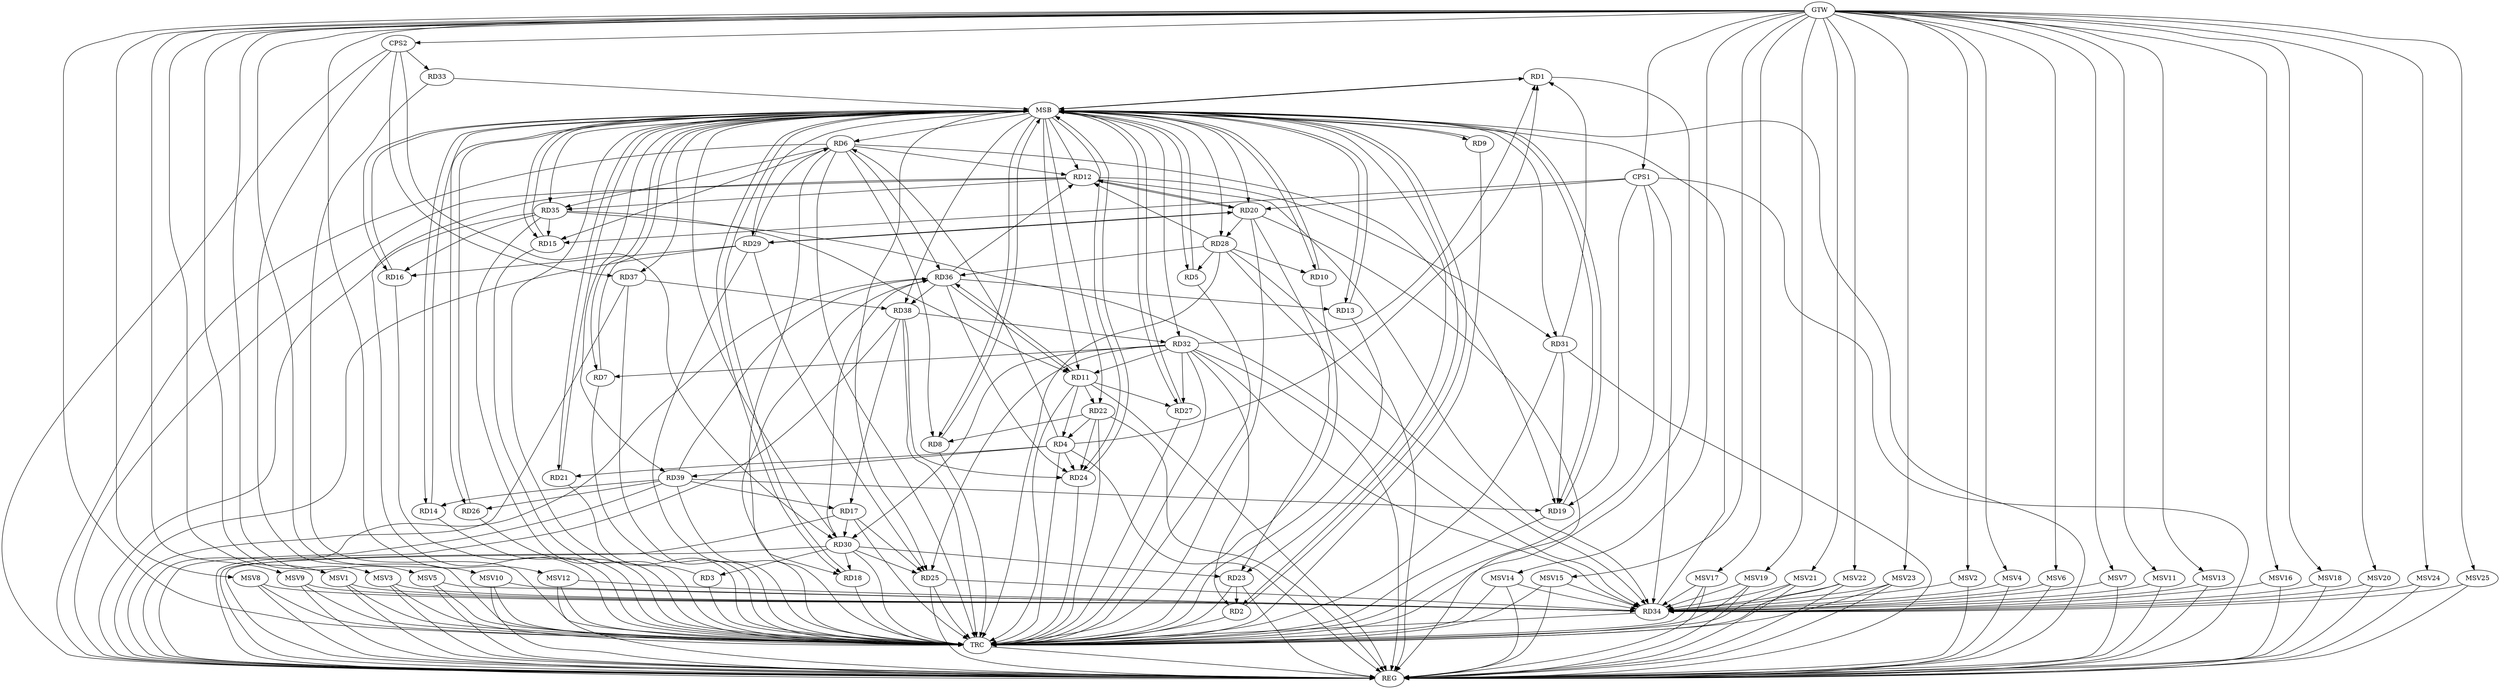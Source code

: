 strict digraph G {
  RD1 [ label="RD1" ];
  RD2 [ label="RD2" ];
  RD3 [ label="RD3" ];
  RD4 [ label="RD4" ];
  RD5 [ label="RD5" ];
  RD6 [ label="RD6" ];
  RD7 [ label="RD7" ];
  RD8 [ label="RD8" ];
  RD9 [ label="RD9" ];
  RD10 [ label="RD10" ];
  RD11 [ label="RD11" ];
  RD12 [ label="RD12" ];
  RD13 [ label="RD13" ];
  RD14 [ label="RD14" ];
  RD15 [ label="RD15" ];
  RD16 [ label="RD16" ];
  RD17 [ label="RD17" ];
  RD18 [ label="RD18" ];
  RD19 [ label="RD19" ];
  RD20 [ label="RD20" ];
  RD21 [ label="RD21" ];
  RD22 [ label="RD22" ];
  RD23 [ label="RD23" ];
  RD24 [ label="RD24" ];
  RD25 [ label="RD25" ];
  RD26 [ label="RD26" ];
  RD27 [ label="RD27" ];
  RD28 [ label="RD28" ];
  RD29 [ label="RD29" ];
  RD30 [ label="RD30" ];
  RD31 [ label="RD31" ];
  RD32 [ label="RD32" ];
  RD33 [ label="RD33" ];
  RD34 [ label="RD34" ];
  RD35 [ label="RD35" ];
  RD36 [ label="RD36" ];
  RD37 [ label="RD37" ];
  RD38 [ label="RD38" ];
  RD39 [ label="RD39" ];
  CPS1 [ label="CPS1" ];
  CPS2 [ label="CPS2" ];
  GTW [ label="GTW" ];
  REG [ label="REG" ];
  MSB [ label="MSB" ];
  TRC [ label="TRC" ];
  MSV1 [ label="MSV1" ];
  MSV2 [ label="MSV2" ];
  MSV3 [ label="MSV3" ];
  MSV4 [ label="MSV4" ];
  MSV5 [ label="MSV5" ];
  MSV6 [ label="MSV6" ];
  MSV7 [ label="MSV7" ];
  MSV8 [ label="MSV8" ];
  MSV9 [ label="MSV9" ];
  MSV10 [ label="MSV10" ];
  MSV11 [ label="MSV11" ];
  MSV12 [ label="MSV12" ];
  MSV13 [ label="MSV13" ];
  MSV14 [ label="MSV14" ];
  MSV15 [ label="MSV15" ];
  MSV16 [ label="MSV16" ];
  MSV17 [ label="MSV17" ];
  MSV18 [ label="MSV18" ];
  MSV19 [ label="MSV19" ];
  MSV20 [ label="MSV20" ];
  MSV21 [ label="MSV21" ];
  MSV22 [ label="MSV22" ];
  MSV23 [ label="MSV23" ];
  MSV24 [ label="MSV24" ];
  MSV25 [ label="MSV25" ];
  RD4 -> RD1;
  RD31 -> RD1;
  RD32 -> RD1;
  RD23 -> RD2;
  RD32 -> RD2;
  RD30 -> RD3;
  RD4 -> RD6;
  RD11 -> RD4;
  RD4 -> RD21;
  RD22 -> RD4;
  RD4 -> RD24;
  RD4 -> RD39;
  RD28 -> RD5;
  RD6 -> RD8;
  RD6 -> RD12;
  RD6 -> RD15;
  RD6 -> RD18;
  RD6 -> RD19;
  RD29 -> RD6;
  RD6 -> RD35;
  RD6 -> RD36;
  RD32 -> RD7;
  RD22 -> RD8;
  RD28 -> RD10;
  RD11 -> RD22;
  RD11 -> RD27;
  RD32 -> RD11;
  RD35 -> RD11;
  RD11 -> RD36;
  RD36 -> RD11;
  RD12 -> RD20;
  RD20 -> RD12;
  RD28 -> RD12;
  RD12 -> RD31;
  RD12 -> RD34;
  RD12 -> RD35;
  RD36 -> RD12;
  RD36 -> RD13;
  RD39 -> RD14;
  RD35 -> RD15;
  RD29 -> RD16;
  RD35 -> RD16;
  RD17 -> RD25;
  RD17 -> RD30;
  RD38 -> RD17;
  RD39 -> RD17;
  RD30 -> RD18;
  RD31 -> RD19;
  RD39 -> RD19;
  RD20 -> RD23;
  RD20 -> RD28;
  RD20 -> RD29;
  RD29 -> RD20;
  RD22 -> RD24;
  RD30 -> RD23;
  RD36 -> RD24;
  RD38 -> RD24;
  RD29 -> RD25;
  RD30 -> RD25;
  RD32 -> RD25;
  RD25 -> RD34;
  RD39 -> RD26;
  RD32 -> RD27;
  RD28 -> RD34;
  RD28 -> RD36;
  RD32 -> RD30;
  RD30 -> RD36;
  RD32 -> RD34;
  RD38 -> RD32;
  RD35 -> RD34;
  RD36 -> RD38;
  RD39 -> RD36;
  RD37 -> RD38;
  CPS1 -> RD19;
  CPS1 -> RD34;
  CPS1 -> RD20;
  CPS1 -> RD15;
  CPS2 -> RD33;
  CPS2 -> RD37;
  CPS2 -> RD30;
  GTW -> CPS1;
  GTW -> CPS2;
  RD4 -> REG;
  RD6 -> REG;
  RD11 -> REG;
  RD12 -> REG;
  RD17 -> REG;
  RD20 -> REG;
  RD22 -> REG;
  RD23 -> REG;
  RD25 -> REG;
  RD28 -> REG;
  RD29 -> REG;
  RD30 -> REG;
  RD31 -> REG;
  RD32 -> REG;
  RD35 -> REG;
  RD36 -> REG;
  RD37 -> REG;
  RD38 -> REG;
  RD39 -> REG;
  CPS1 -> REG;
  CPS2 -> REG;
  RD1 -> MSB;
  MSB -> RD2;
  MSB -> RD12;
  MSB -> RD19;
  MSB -> RD24;
  MSB -> REG;
  RD2 -> MSB;
  MSB -> RD6;
  MSB -> RD11;
  MSB -> RD18;
  MSB -> RD26;
  MSB -> RD28;
  MSB -> RD38;
  RD3 -> MSB;
  MSB -> RD14;
  MSB -> RD21;
  MSB -> RD29;
  RD5 -> MSB;
  MSB -> RD32;
  MSB -> RD39;
  RD7 -> MSB;
  RD8 -> MSB;
  MSB -> RD5;
  RD9 -> MSB;
  RD10 -> MSB;
  MSB -> RD7;
  MSB -> RD23;
  RD13 -> MSB;
  MSB -> RD15;
  MSB -> RD20;
  MSB -> RD27;
  RD14 -> MSB;
  MSB -> RD9;
  MSB -> RD25;
  MSB -> RD31;
  RD15 -> MSB;
  MSB -> RD10;
  RD16 -> MSB;
  MSB -> RD30;
  RD18 -> MSB;
  RD19 -> MSB;
  MSB -> RD16;
  RD21 -> MSB;
  MSB -> RD22;
  MSB -> RD37;
  RD24 -> MSB;
  MSB -> RD8;
  RD26 -> MSB;
  MSB -> RD13;
  RD27 -> MSB;
  MSB -> RD1;
  MSB -> RD35;
  RD33 -> MSB;
  RD34 -> MSB;
  RD1 -> TRC;
  RD2 -> TRC;
  RD3 -> TRC;
  RD4 -> TRC;
  RD5 -> TRC;
  RD6 -> TRC;
  RD7 -> TRC;
  RD8 -> TRC;
  RD9 -> TRC;
  RD10 -> TRC;
  RD11 -> TRC;
  RD12 -> TRC;
  RD13 -> TRC;
  RD14 -> TRC;
  RD15 -> TRC;
  RD16 -> TRC;
  RD17 -> TRC;
  RD18 -> TRC;
  RD19 -> TRC;
  RD20 -> TRC;
  RD21 -> TRC;
  RD22 -> TRC;
  RD23 -> TRC;
  RD24 -> TRC;
  RD25 -> TRC;
  RD26 -> TRC;
  RD27 -> TRC;
  RD28 -> TRC;
  RD29 -> TRC;
  RD30 -> TRC;
  RD31 -> TRC;
  RD32 -> TRC;
  RD33 -> TRC;
  RD34 -> TRC;
  RD35 -> TRC;
  RD36 -> TRC;
  RD37 -> TRC;
  RD38 -> TRC;
  RD39 -> TRC;
  CPS1 -> TRC;
  CPS2 -> TRC;
  GTW -> TRC;
  TRC -> REG;
  MSV1 -> RD34;
  MSV2 -> RD34;
  MSV3 -> RD34;
  MSV4 -> RD34;
  GTW -> MSV1;
  MSV1 -> REG;
  MSV1 -> TRC;
  GTW -> MSV2;
  MSV2 -> REG;
  GTW -> MSV3;
  MSV3 -> REG;
  MSV3 -> TRC;
  GTW -> MSV4;
  MSV4 -> REG;
  MSV5 -> RD34;
  GTW -> MSV5;
  MSV5 -> REG;
  MSV5 -> TRC;
  MSV6 -> RD34;
  GTW -> MSV6;
  MSV6 -> REG;
  MSV7 -> RD34;
  MSV8 -> RD34;
  GTW -> MSV7;
  MSV7 -> REG;
  GTW -> MSV8;
  MSV8 -> REG;
  MSV8 -> TRC;
  MSV9 -> RD34;
  MSV10 -> RD34;
  GTW -> MSV9;
  MSV9 -> REG;
  MSV9 -> TRC;
  GTW -> MSV10;
  MSV10 -> REG;
  MSV10 -> TRC;
  MSV11 -> RD34;
  GTW -> MSV11;
  MSV11 -> REG;
  MSV12 -> RD34;
  MSV13 -> RD34;
  GTW -> MSV12;
  MSV12 -> REG;
  MSV12 -> TRC;
  GTW -> MSV13;
  MSV13 -> REG;
  MSV14 -> RD34;
  GTW -> MSV14;
  MSV14 -> REG;
  MSV14 -> TRC;
  MSV15 -> RD34;
  GTW -> MSV15;
  MSV15 -> REG;
  MSV15 -> TRC;
  MSV16 -> RD34;
  GTW -> MSV16;
  MSV16 -> REG;
  MSV17 -> RD34;
  MSV18 -> RD34;
  GTW -> MSV17;
  MSV17 -> REG;
  MSV17 -> TRC;
  GTW -> MSV18;
  MSV18 -> REG;
  MSV19 -> RD34;
  MSV20 -> RD34;
  MSV21 -> RD34;
  GTW -> MSV19;
  MSV19 -> REG;
  MSV19 -> TRC;
  GTW -> MSV20;
  MSV20 -> REG;
  GTW -> MSV21;
  MSV21 -> REG;
  MSV21 -> TRC;
  MSV22 -> RD34;
  GTW -> MSV22;
  MSV22 -> REG;
  MSV22 -> TRC;
  MSV23 -> RD34;
  GTW -> MSV23;
  MSV23 -> REG;
  MSV23 -> TRC;
  MSV24 -> RD34;
  MSV25 -> RD34;
  GTW -> MSV24;
  MSV24 -> REG;
  GTW -> MSV25;
  MSV25 -> REG;
}
